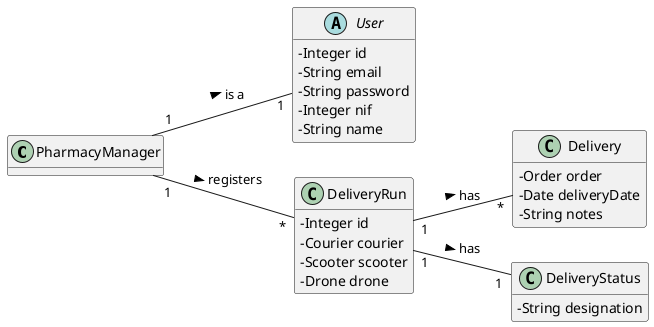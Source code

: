 @startuml
skinparam classAttributeIconSize 0
hide methods
left to right direction

class PharmacyManager{

}

abstract class User{
-Integer id
-String email
-String password
-Integer nif
-String name
}

class Delivery{
-Order order
-Date deliveryDate
-String notes
}

class DeliveryRun{
-Integer id
-Courier courier
-Scooter scooter
-Drone drone
}

class DeliveryStatus{
-String designation
}


PharmacyManager "1" -- "1" User : is a >
DeliveryRun "1" -- "*" Delivery : has >
DeliveryRun"1" -- "1" DeliveryStatus : has >
PharmacyManager "1" -- "*" DeliveryRun : registers >

@enduml